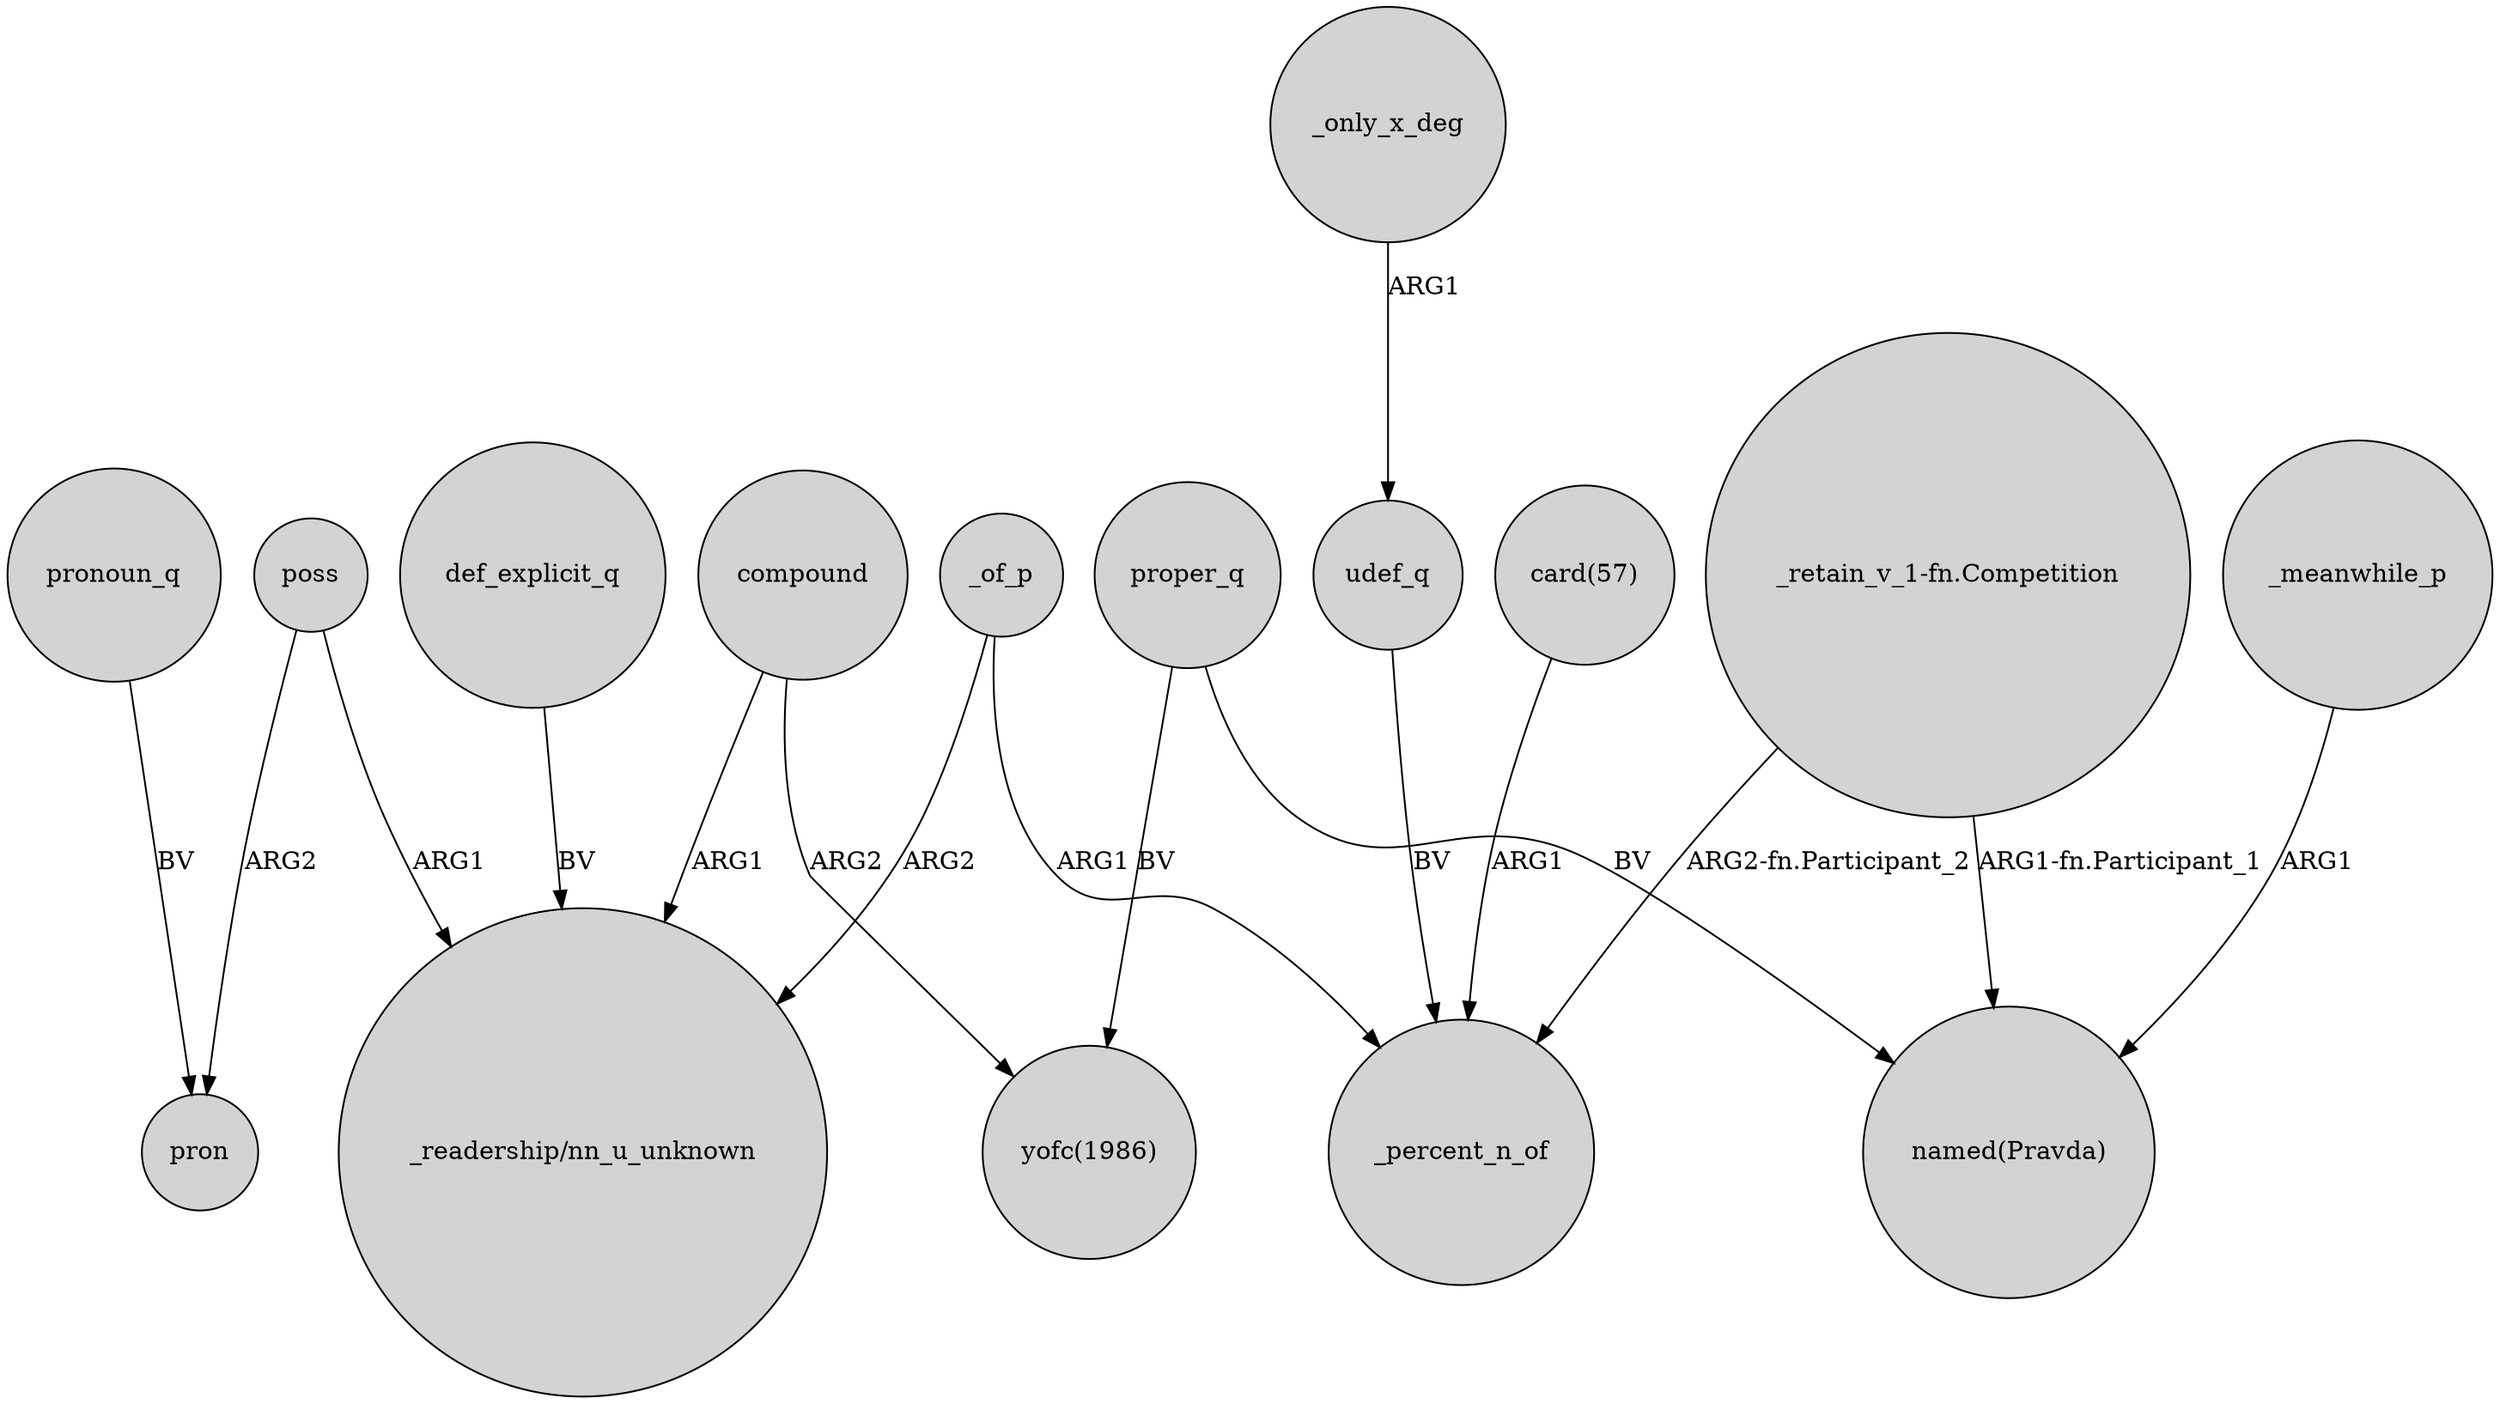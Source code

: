 digraph {
	node [shape=circle style=filled]
	compound -> "_readership/nn_u_unknown" [label=ARG1]
	udef_q -> _percent_n_of [label=BV]
	proper_q -> "named(Pravda)" [label=BV]
	"_retain_v_1-fn.Competition" -> _percent_n_of [label="ARG2-fn.Participant_2"]
	_meanwhile_p -> "named(Pravda)" [label=ARG1]
	_only_x_deg -> udef_q [label=ARG1]
	poss -> "_readership/nn_u_unknown" [label=ARG1]
	_of_p -> _percent_n_of [label=ARG1]
	_of_p -> "_readership/nn_u_unknown" [label=ARG2]
	proper_q -> "yofc(1986)" [label=BV]
	def_explicit_q -> "_readership/nn_u_unknown" [label=BV]
	"_retain_v_1-fn.Competition" -> "named(Pravda)" [label="ARG1-fn.Participant_1"]
	pronoun_q -> pron [label=BV]
	compound -> "yofc(1986)" [label=ARG2]
	poss -> pron [label=ARG2]
	"card(57)" -> _percent_n_of [label=ARG1]
}
